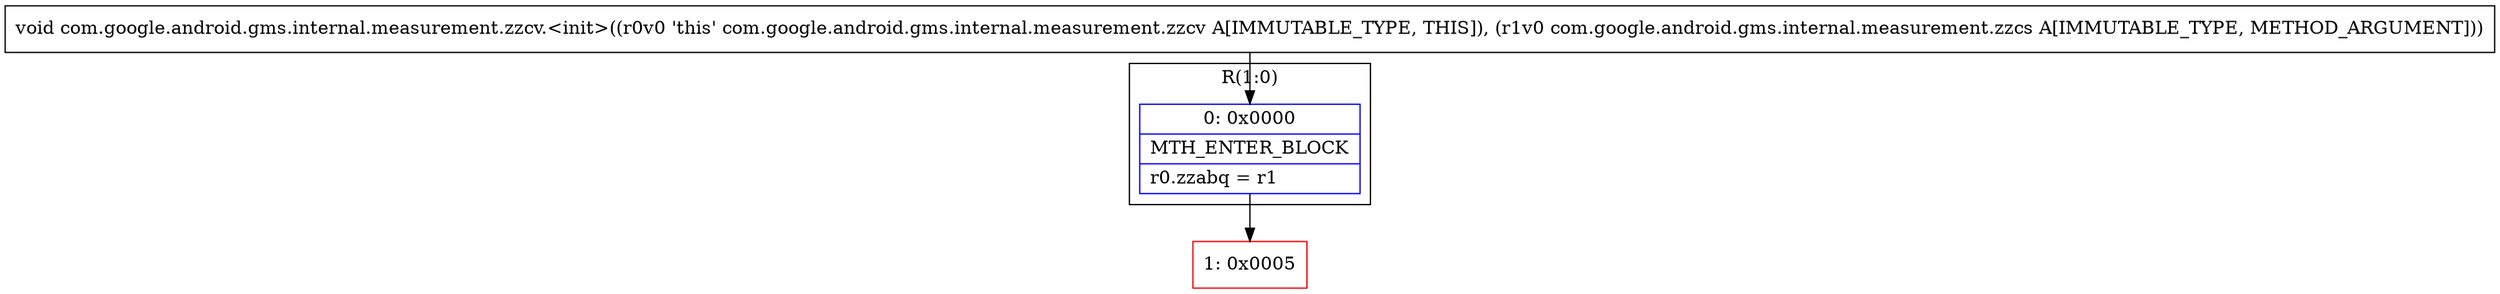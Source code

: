digraph "CFG forcom.google.android.gms.internal.measurement.zzcv.\<init\>(Lcom\/google\/android\/gms\/internal\/measurement\/zzcs;)V" {
subgraph cluster_Region_1292237402 {
label = "R(1:0)";
node [shape=record,color=blue];
Node_0 [shape=record,label="{0\:\ 0x0000|MTH_ENTER_BLOCK\l|r0.zzabq = r1\l}"];
}
Node_1 [shape=record,color=red,label="{1\:\ 0x0005}"];
MethodNode[shape=record,label="{void com.google.android.gms.internal.measurement.zzcv.\<init\>((r0v0 'this' com.google.android.gms.internal.measurement.zzcv A[IMMUTABLE_TYPE, THIS]), (r1v0 com.google.android.gms.internal.measurement.zzcs A[IMMUTABLE_TYPE, METHOD_ARGUMENT])) }"];
MethodNode -> Node_0;
Node_0 -> Node_1;
}

